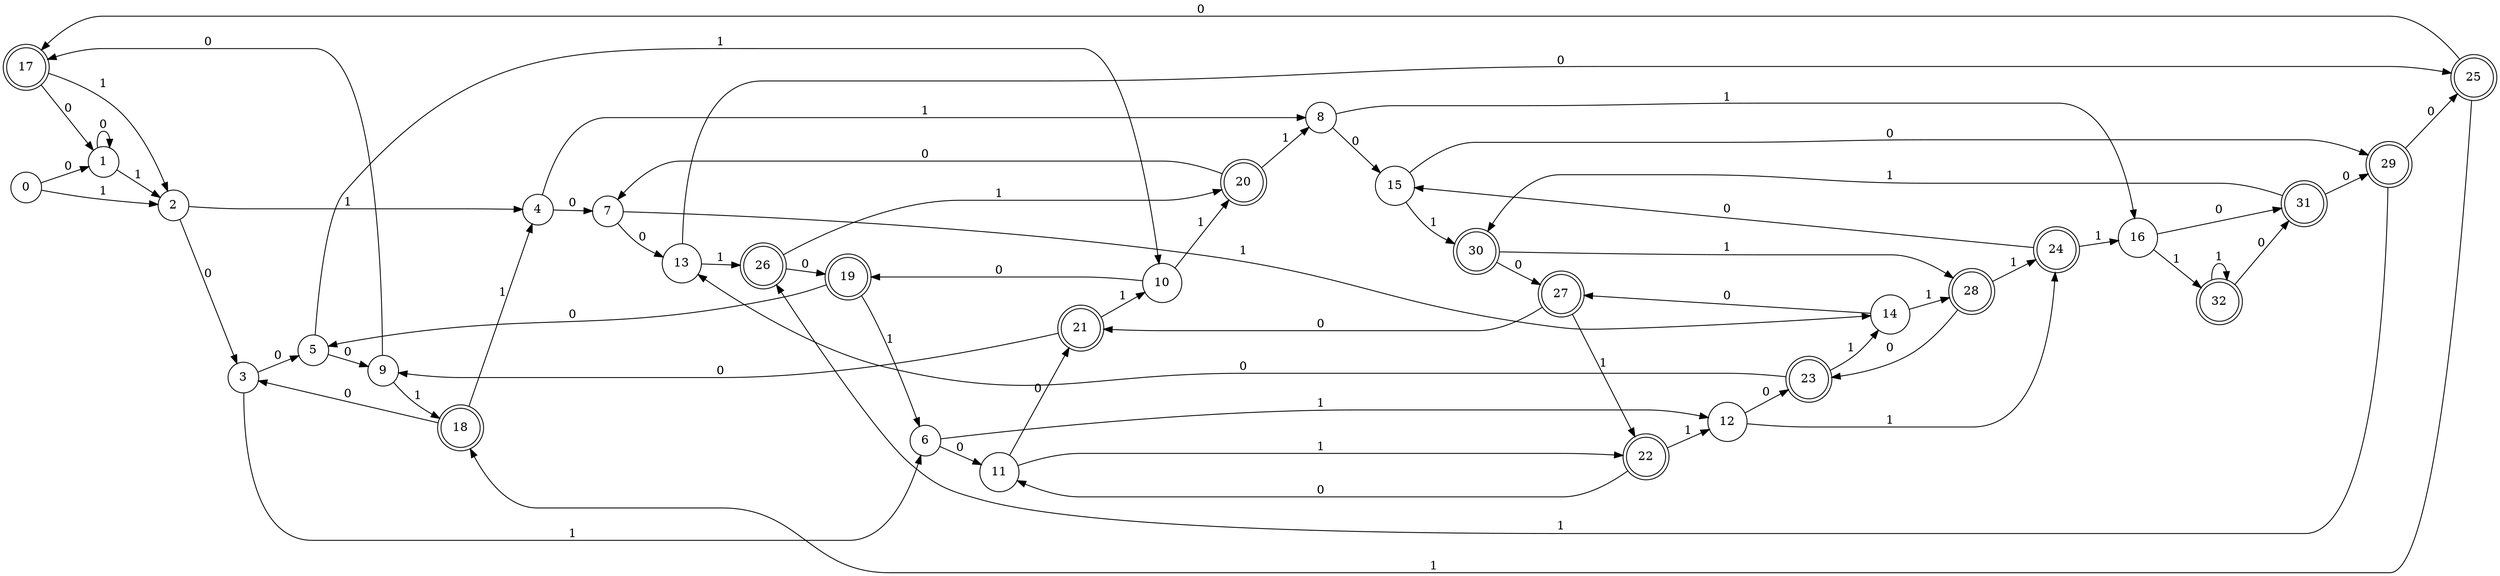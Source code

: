 digraph dfa {
	rankdir=LR;
	node [shape = doublecircle]; 17 18 19 20 21 22 23 24 25 26 27 28 29 30 31 32 ;
	node [shape = circle];
	0 -> 1 [ label = "0"]
	0 -> 2 [ label = "1"]
	1 -> 1 [ label = "0"]
	1 -> 2 [ label = "1"]
	2 -> 3 [ label = "0"]
	2 -> 4 [ label = "1"]
	3 -> 5 [ label = "0"]
	3 -> 6 [ label = "1"]
	4 -> 7 [ label = "0"]
	4 -> 8 [ label = "1"]
	5 -> 9 [ label = "0"]
	5 -> 10 [ label = "1"]
	6 -> 11 [ label = "0"]
	6 -> 12 [ label = "1"]
	7 -> 13 [ label = "0"]
	7 -> 14 [ label = "1"]
	8 -> 15 [ label = "0"]
	8 -> 16 [ label = "1"]
	9 -> 17 [ label = "0"]
	9 -> 18 [ label = "1"]
	10 -> 19 [ label = "0"]
	10 -> 20 [ label = "1"]
	11 -> 21 [ label = "0"]
	11 -> 22 [ label = "1"]
	12 -> 23 [ label = "0"]
	12 -> 24 [ label = "1"]
	13 -> 25 [ label = "0"]
	13 -> 26 [ label = "1"]
	14 -> 27 [ label = "0"]
	14 -> 28 [ label = "1"]
	15 -> 29 [ label = "0"]
	15 -> 30 [ label = "1"]
	16 -> 31 [ label = "0"]
	16 -> 32 [ label = "1"]
	17 -> 1 [ label = "0"]
	17 -> 2 [ label = "1"]
	18 -> 3 [ label = "0"]
	18 -> 4 [ label = "1"]
	19 -> 5 [ label = "0"]
	19 -> 6 [ label = "1"]
	20 -> 7 [ label = "0"]
	20 -> 8 [ label = "1"]
	21 -> 9 [ label = "0"]
	21 -> 10 [ label = "1"]
	22 -> 11 [ label = "0"]
	22 -> 12 [ label = "1"]
	23 -> 13 [ label = "0"]
	23 -> 14 [ label = "1"]
	24 -> 15 [ label = "0"]
	24 -> 16 [ label = "1"]
	25 -> 17 [ label = "0"]
	25 -> 18 [ label = "1"]
	26 -> 19 [ label = "0"]
	26 -> 20 [ label = "1"]
	27 -> 21 [ label = "0"]
	27 -> 22 [ label = "1"]
	28 -> 23 [ label = "0"]
	28 -> 24 [ label = "1"]
	29 -> 25 [ label = "0"]
	29 -> 26 [ label = "1"]
	30 -> 27 [ label = "0"]
	30 -> 28 [ label = "1"]
	31 -> 29 [ label = "0"]
	31 -> 30 [ label = "1"]
	32 -> 31 [ label = "0"]
	32 -> 32 [ label = "1"]
}

